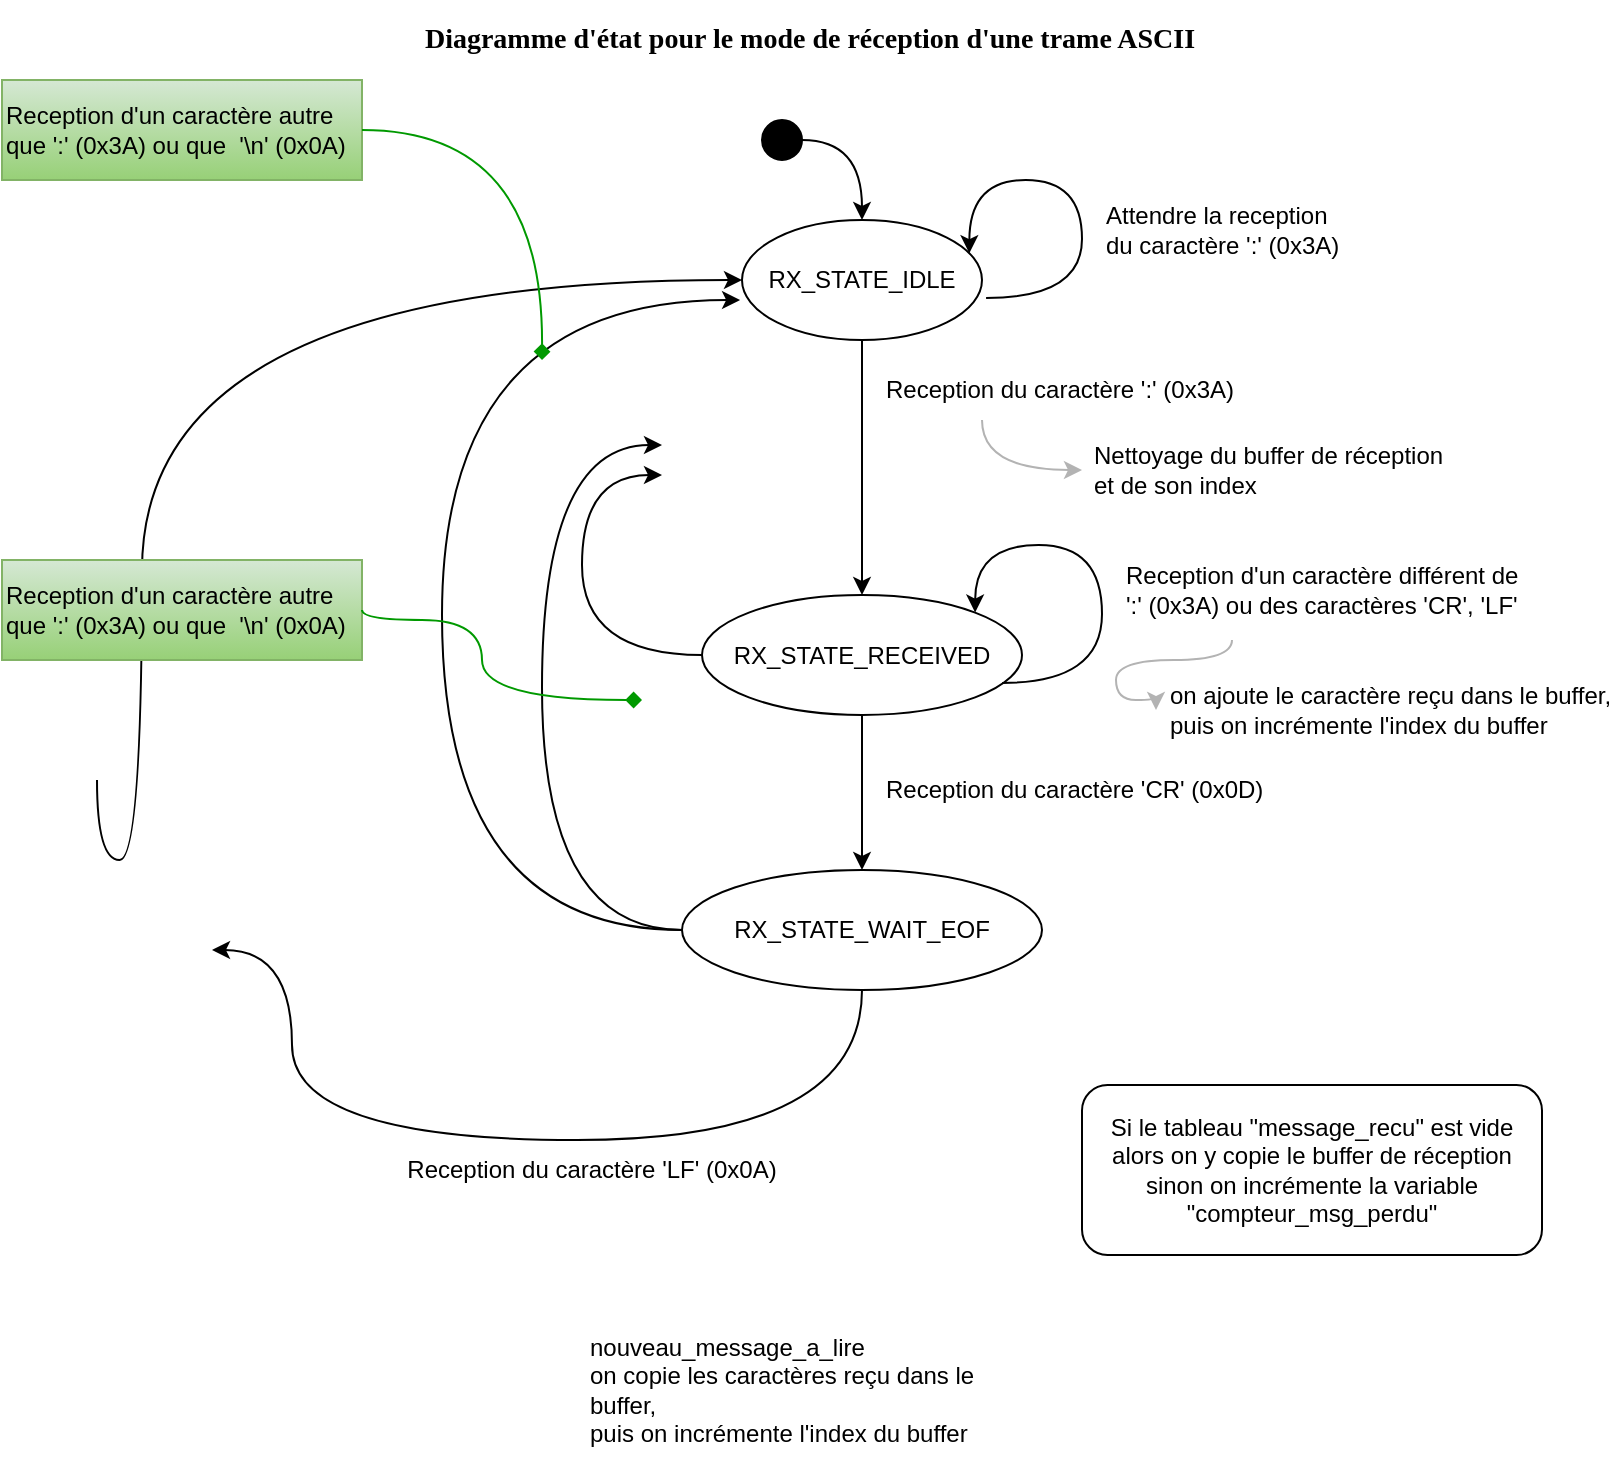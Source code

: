 <mxfile version="13.10.0" type="embed">
    <diagram id="YxtcR-VB-c4Ir737uO5-" name="Page-1">
        <mxGraphModel dx="1054" dy="610" grid="1" gridSize="10" guides="1" tooltips="1" connect="1" arrows="1" fold="1" page="1" pageScale="1" pageWidth="827" pageHeight="1169" math="0" shadow="0">
            <root>
                <mxCell id="0"/>
                <mxCell id="1" parent="0"/>
                <mxCell id="4" style="edgeStyle=orthogonalEdgeStyle;orthogonalLoop=1;jettySize=auto;html=1;exitX=1;exitY=0.5;exitDx=0;exitDy=0;curved=1;" parent="1" source="2" target="3" edge="1">
                    <mxGeometry relative="1" as="geometry"/>
                </mxCell>
                <mxCell id="2" value="" style="ellipse;whiteSpace=wrap;html=1;aspect=fixed;fillColor=#000000;" parent="1" vertex="1">
                    <mxGeometry x="389" y="70" width="20" height="20" as="geometry"/>
                </mxCell>
                <mxCell id="22" style="edgeStyle=orthogonalEdgeStyle;curved=1;rounded=0;orthogonalLoop=1;jettySize=auto;html=1;exitX=0.5;exitY=1;exitDx=0;exitDy=0;entryX=0.5;entryY=0;entryDx=0;entryDy=0;startArrow=none;startFill=0;" parent="1" source="3" target="13" edge="1">
                    <mxGeometry relative="1" as="geometry">
                        <Array as="points"/>
                        <mxPoint x="439" y="230" as="targetPoint"/>
                    </mxGeometry>
                </mxCell>
                <mxCell id="3" value="RX_STATE_IDLE" style="ellipse;whiteSpace=wrap;html=1;rounded=1;" parent="1" vertex="1">
                    <mxGeometry x="379" y="120" width="120" height="60" as="geometry"/>
                </mxCell>
                <mxCell id="31" style="edgeStyle=orthogonalEdgeStyle;curved=1;rounded=0;orthogonalLoop=1;jettySize=auto;html=1;exitX=0.25;exitY=0;exitDx=0;exitDy=0;entryX=0;entryY=0.5;entryDx=0;entryDy=0;startArrow=none;startFill=0;" parent="1" target="3" edge="1">
                    <mxGeometry relative="1" as="geometry">
                        <Array as="points">
                            <mxPoint x="79" y="440"/>
                            <mxPoint x="79" y="150"/>
                        </Array>
                        <mxPoint x="56.5" y="400" as="sourcePoint"/>
                    </mxGeometry>
                </mxCell>
                <mxCell id="10" style="edgeStyle=orthogonalEdgeStyle;curved=1;rounded=0;orthogonalLoop=1;jettySize=auto;html=1;startArrow=none;startFill=0;exitX=0.5;exitY=1;exitDx=0;exitDy=0;entryX=0.5;entryY=1;entryDx=0;entryDy=0;" parent="1" source="7" edge="1">
                    <mxGeometry relative="1" as="geometry">
                        <mxPoint x="114" y="485" as="targetPoint"/>
                        <Array as="points">
                            <mxPoint x="439" y="580"/>
                            <mxPoint x="154" y="580"/>
                        </Array>
                    </mxGeometry>
                </mxCell>
                <mxCell id="32" style="edgeStyle=orthogonalEdgeStyle;curved=1;rounded=0;orthogonalLoop=1;jettySize=auto;html=1;exitX=0;exitY=0.5;exitDx=0;exitDy=0;entryX=0;entryY=0.5;entryDx=0;entryDy=0;startArrow=none;startFill=0;" parent="1" source="7" edge="1">
                    <mxGeometry relative="1" as="geometry">
                        <Array as="points">
                            <mxPoint x="279" y="475"/>
                            <mxPoint x="279" y="233"/>
                        </Array>
                        <mxPoint x="349" y="447.5" as="sourcePoint"/>
                        <mxPoint x="339" y="232.5" as="targetPoint"/>
                    </mxGeometry>
                </mxCell>
                <mxCell id="7" value="&lt;span&gt;RX_STATE_WAIT_EOF&lt;br&gt;&lt;/span&gt;" style="ellipse;whiteSpace=wrap;html=1;rounded=1;" parent="1" vertex="1">
                    <mxGeometry x="349" y="445" width="180" height="60" as="geometry"/>
                </mxCell>
                <mxCell id="9" style="edgeStyle=orthogonalEdgeStyle;rounded=0;orthogonalLoop=1;jettySize=auto;html=1;exitX=1.017;exitY=0.65;exitDx=0;exitDy=0;entryX=1;entryY=0.25;entryDx=0;entryDy=0;curved=1;exitPerimeter=0;" parent="1" source="3" target="3" edge="1">
                    <mxGeometry relative="1" as="geometry">
                        <Array as="points">
                            <mxPoint x="549" y="159"/>
                            <mxPoint x="549" y="100"/>
                            <mxPoint x="493" y="100"/>
                        </Array>
                    </mxGeometry>
                </mxCell>
                <mxCell id="11" value="Attendre la reception&lt;br&gt;du caractère&amp;nbsp;':' (0x3A)" style="text;html=1;strokeColor=none;fillColor=none;align=left;verticalAlign=middle;whiteSpace=wrap;rounded=0;" parent="1" vertex="1">
                    <mxGeometry x="559" y="100" width="130" height="50" as="geometry"/>
                </mxCell>
                <mxCell id="48" style="edgeStyle=orthogonalEdgeStyle;curved=1;rounded=0;orthogonalLoop=1;jettySize=auto;html=1;exitX=0.25;exitY=1;exitDx=0;exitDy=0;entryX=0;entryY=0.5;entryDx=0;entryDy=0;endArrow=classic;endFill=1;fontFamily=Times New Roman;fontColor=#000000;strokeColor=#B3B3B3;" edge="1" parent="1" source="12" target="44">
                    <mxGeometry relative="1" as="geometry"/>
                </mxCell>
                <mxCell id="12" value="Reception du caractère ':' (0x3A)" style="text;html=1;strokeColor=none;fillColor=none;align=left;verticalAlign=middle;whiteSpace=wrap;rounded=0;" parent="1" vertex="1">
                    <mxGeometry x="449" y="190" width="200" height="30" as="geometry"/>
                </mxCell>
                <mxCell id="15" value="" style="edgeStyle=orthogonalEdgeStyle;curved=1;rounded=0;orthogonalLoop=1;jettySize=auto;html=1;startArrow=none;startFill=0;" parent="1" source="13" target="7" edge="1">
                    <mxGeometry relative="1" as="geometry"/>
                </mxCell>
                <mxCell id="27" style="edgeStyle=orthogonalEdgeStyle;curved=1;rounded=0;orthogonalLoop=1;jettySize=auto;html=1;exitX=0;exitY=0.5;exitDx=0;exitDy=0;entryX=0;entryY=0.75;entryDx=0;entryDy=0;startArrow=none;startFill=0;" parent="1" source="13" edge="1">
                    <mxGeometry relative="1" as="geometry">
                        <Array as="points">
                            <mxPoint x="299" y="337.5"/>
                            <mxPoint x="299" y="247.5"/>
                        </Array>
                        <mxPoint x="339" y="247.5" as="targetPoint"/>
                    </mxGeometry>
                </mxCell>
                <mxCell id="13" value="&lt;span&gt;RX_STATE_RECEIVED&lt;/span&gt;" style="ellipse;whiteSpace=wrap;html=1;rounded=1;" parent="1" vertex="1">
                    <mxGeometry x="359" y="307.5" width="160" height="60" as="geometry"/>
                </mxCell>
                <mxCell id="16" value="Reception d'un caractère différent&amp;nbsp;de&lt;br&gt;':' (0x3A) ou des caractères 'CR', 'LF'" style="text;html=1;strokeColor=none;fillColor=none;align=left;verticalAlign=middle;whiteSpace=wrap;rounded=0;" parent="1" vertex="1">
                    <mxGeometry x="569" y="280" width="220" height="50" as="geometry"/>
                </mxCell>
                <mxCell id="17" style="edgeStyle=orthogonalEdgeStyle;curved=1;rounded=0;orthogonalLoop=1;jettySize=auto;html=1;exitX=0.5;exitY=1;exitDx=0;exitDy=0;startArrow=none;startFill=0;" parent="1" source="16" target="16" edge="1">
                    <mxGeometry relative="1" as="geometry"/>
                </mxCell>
                <mxCell id="18" value="Reception du caractère 'LF' (0x0A)" style="text;html=1;strokeColor=none;fillColor=none;align=center;verticalAlign=middle;whiteSpace=wrap;rounded=0;" parent="1" vertex="1">
                    <mxGeometry x="189" y="580" width="230" height="30" as="geometry"/>
                </mxCell>
                <mxCell id="19" value="Reception du caractère 'CR' (0x0D)" style="text;html=1;strokeColor=none;fillColor=none;align=left;verticalAlign=middle;whiteSpace=wrap;rounded=0;" parent="1" vertex="1">
                    <mxGeometry x="449" y="390" width="250" height="30" as="geometry"/>
                </mxCell>
                <mxCell id="30" style="edgeStyle=orthogonalEdgeStyle;curved=1;rounded=0;orthogonalLoop=1;jettySize=auto;html=1;exitX=0.938;exitY=0.733;exitDx=0;exitDy=0;startArrow=none;startFill=0;entryX=1;entryY=0;entryDx=0;entryDy=0;exitPerimeter=0;" parent="1" source="13" target="13" edge="1">
                    <mxGeometry relative="1" as="geometry">
                        <mxPoint x="643" y="367.5" as="sourcePoint"/>
                        <mxPoint x="559" y="322.5" as="targetPoint"/>
                        <Array as="points">
                            <mxPoint x="559" y="351.5"/>
                            <mxPoint x="559" y="282.5"/>
                            <mxPoint x="496" y="282.5"/>
                        </Array>
                    </mxGeometry>
                </mxCell>
                <mxCell id="33" value="Diagramme d'état pour le mode de réception d'une trame ASCII" style="text;html=1;strokeColor=none;fillColor=none;align=center;verticalAlign=middle;whiteSpace=wrap;rounded=0;fontSize=14;fontFamily=Tahoma;fontStyle=1" parent="1" vertex="1">
                    <mxGeometry x="158" y="10" width="510" height="40" as="geometry"/>
                </mxCell>
                <mxCell id="38" style="edgeStyle=orthogonalEdgeStyle;curved=1;rounded=0;orthogonalLoop=1;jettySize=auto;html=1;entryX=-0.008;entryY=0.667;entryDx=0;entryDy=0;startArrow=none;startFill=0;entryPerimeter=0;exitX=0;exitY=0.5;exitDx=0;exitDy=0;" edge="1" parent="1" source="7" target="3">
                    <mxGeometry relative="1" as="geometry">
                        <Array as="points">
                            <mxPoint x="229" y="475"/>
                            <mxPoint x="229" y="160"/>
                        </Array>
                        <mxPoint x="319" y="520" as="sourcePoint"/>
                        <mxPoint x="309" y="270" as="targetPoint"/>
                    </mxGeometry>
                </mxCell>
                <mxCell id="40" value="Reception d'un caractère autre que ':' (0x3A) ou que&amp;nbsp;&amp;nbsp;'\n' (0x0A)" style="text;html=1;fillColor=#d5e8d4;align=left;verticalAlign=middle;whiteSpace=wrap;rounded=0;strokeColor=#82b366;gradientColor=#97d077;fontColor=#000000;" vertex="1" parent="1">
                    <mxGeometry x="9" y="50" width="180" height="50" as="geometry"/>
                </mxCell>
                <mxCell id="41" style="edgeStyle=orthogonalEdgeStyle;curved=1;rounded=0;orthogonalLoop=1;jettySize=auto;html=1;fontFamily=Times New Roman;endArrow=diamond;endFill=1;exitX=1;exitY=0.5;exitDx=0;exitDy=0;strokeColor=#009900;" edge="1" parent="1" source="40">
                    <mxGeometry relative="1" as="geometry">
                        <mxPoint x="279" y="190" as="targetPoint"/>
                        <mxPoint x="119" y="180" as="sourcePoint"/>
                    </mxGeometry>
                </mxCell>
                <mxCell id="42" value="Reception d'un caractère autre que ':' (0x3A) ou que&amp;nbsp;&amp;nbsp;'\n' (0x0A)" style="text;html=1;fillColor=#d5e8d4;align=left;verticalAlign=middle;whiteSpace=wrap;rounded=0;strokeColor=#82b366;gradientColor=#97d077;fontColor=#000000;" vertex="1" parent="1">
                    <mxGeometry x="9" y="290" width="180" height="50" as="geometry"/>
                </mxCell>
                <mxCell id="43" style="edgeStyle=orthogonalEdgeStyle;curved=1;rounded=0;orthogonalLoop=1;jettySize=auto;html=1;fontFamily=Times New Roman;endArrow=diamond;endFill=1;exitX=1;exitY=0.5;exitDx=0;exitDy=0;fontColor=#009900;strokeColor=#009900;" edge="1" parent="1" source="42">
                    <mxGeometry relative="1" as="geometry">
                        <mxPoint x="329" y="360" as="targetPoint"/>
                        <mxPoint x="119" y="320" as="sourcePoint"/>
                        <Array as="points">
                            <mxPoint x="189" y="320"/>
                            <mxPoint x="249" y="320"/>
                            <mxPoint x="249" y="360"/>
                        </Array>
                    </mxGeometry>
                </mxCell>
                <mxCell id="44" value="&lt;div&gt;Nettoyage du buffer de réception&lt;/div&gt;&lt;div&gt;et de son index&lt;/div&gt;" style="text;html=1;strokeColor=none;fillColor=none;align=left;verticalAlign=middle;whiteSpace=wrap;rounded=0;spacingLeft=4;" vertex="1" parent="1">
                    <mxGeometry x="549" y="220" width="240" height="50" as="geometry"/>
                </mxCell>
                <mxCell id="50" value="&lt;div&gt;&lt;span&gt;on ajoute le caractère reçu dans le buffer,&lt;/span&gt;&lt;br&gt;&lt;/div&gt;&lt;div&gt;puis on incrémente l'index du buffer&lt;/div&gt;" style="text;html=1;strokeColor=none;fillColor=none;align=left;verticalAlign=middle;whiteSpace=wrap;rounded=0;spacingLeft=5;" vertex="1" parent="1">
                    <mxGeometry x="586" y="340" width="233" height="50" as="geometry"/>
                </mxCell>
                <mxCell id="51" style="edgeStyle=orthogonalEdgeStyle;curved=1;rounded=0;orthogonalLoop=1;jettySize=auto;html=1;exitX=0.25;exitY=1;exitDx=0;exitDy=0;entryX=0;entryY=0.5;entryDx=0;entryDy=0;endArrow=classic;endFill=1;fontFamily=Times New Roman;fontColor=#000000;strokeColor=#B3B3B3;" edge="1" target="50" parent="1" source="16">
                    <mxGeometry relative="1" as="geometry">
                        <mxPoint x="536" y="350" as="sourcePoint"/>
                        <Array as="points">
                            <mxPoint x="624" y="340"/>
                            <mxPoint x="566" y="340"/>
                            <mxPoint x="566" y="360"/>
                        </Array>
                    </mxGeometry>
                </mxCell>
                <mxCell id="53" value="&lt;div&gt;&lt;span&gt;nouveau_message_a_lire&lt;br&gt;&lt;/span&gt;&lt;/div&gt;&lt;div&gt;&lt;span&gt;on copie les caractères reçu dans le buffer,&lt;/span&gt;&lt;br&gt;&lt;/div&gt;&lt;div&gt;puis on incrémente l'index du buffer&lt;/div&gt;" style="text;html=1;strokeColor=none;fillColor=none;align=left;verticalAlign=middle;whiteSpace=wrap;rounded=0;spacingLeft=5;" vertex="1" parent="1">
                    <mxGeometry x="296" y="660" width="233" height="90" as="geometry"/>
                </mxCell>
                <mxCell id="54" value="&lt;span&gt;Si le tableau&amp;nbsp;&quot;message_recu&quot;&amp;nbsp;est vide&lt;br&gt;alors on y copie le buffer de réception&lt;br&gt;sinon&amp;nbsp;on incrémente la variable &quot;compteur_msg_perdu&quot;&lt;br&gt;&lt;/span&gt;" style="whiteSpace=wrap;html=1;rounded=1;" vertex="1" parent="1">
                    <mxGeometry x="549" y="552.5" width="230" height="85" as="geometry"/>
                </mxCell>
            </root>
        </mxGraphModel>
    </diagram>
</mxfile>
